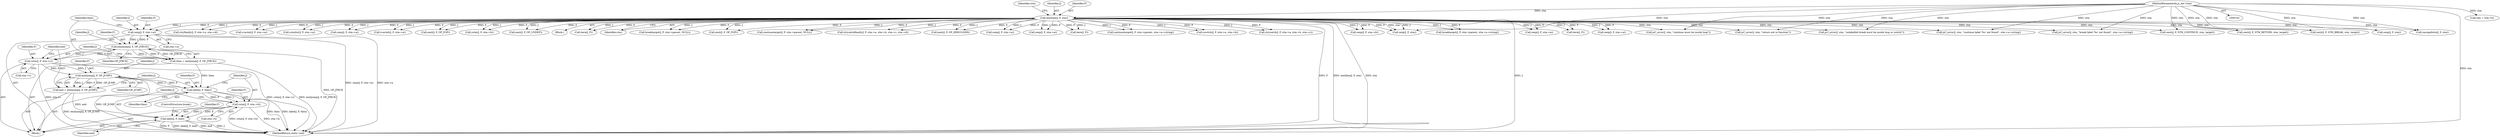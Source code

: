 digraph "0_ghostscript_5008105780c0b0182ea6eda83ad5598f225be3ee@pointer" {
"1000159" [label="(Call,cexp(J, F, stm->a))"];
"1000111" [label="(Call,emitline(J, F, stm))"];
"1000104" [label="(MethodParameterIn,js_Ast *stm)"];
"1000167" [label="(Call,emitjump(J, F, OP_JTRUE))"];
"1000165" [label="(Call,then = emitjump(J, F, OP_JTRUE))"];
"1000183" [label="(Call,label(J, F, then))"];
"1000187" [label="(Call,cstm(J, F, stm->b))"];
"1000193" [label="(Call,label(J, F, end))"];
"1000171" [label="(Call,cstm(J, F, stm->c))"];
"1000179" [label="(Call,emitjump(J, F, OP_JUMP))"];
"1000177" [label="(Call,end = emitjump(J, F, OP_JUMP))"];
"1000158" [label="(Block,)"];
"1000602" [label="(Call,cexit(J, F, STM_BREAK, stm, target))"];
"1000169" [label="(Identifier,F)"];
"1000414" [label="(Call,cexp(J, F, stm->b))"];
"1000525" [label="(Call,stm = stm->b)"];
"1000561" [label="(Call,breaktarget(J, F, stm->parent, stm->a->string))"];
"1000113" [label="(Identifier,F)"];
"1000199" [label="(Call,cexp(J, F, stm->a))"];
"1000264" [label="(Call,here(J, F))"];
"1000710" [label="(Call,jsC_error(J, stm, \"return not in function\"))"];
"1000172" [label="(Identifier,J)"];
"1000183" [label="(Call,label(J, F, then))"];
"1000738" [label="(Call,cexp(J, F, stm->a))"];
"1000339" [label="(Call,here(J, F))"];
"1000835" [label="(Call,cexp(J, F, stm))"];
"1000188" [label="(Identifier,J)"];
"1000803" [label="(Call,ctryfinally(J, F, stm->a, stm->d))"];
"1000187" [label="(Call,cstm(J, F, stm->b))"];
"1000194" [label="(Identifier,J)"];
"1000190" [label="(Call,stm->b)"];
"1000195" [label="(Identifier,F)"];
"1000178" [label="(Identifier,end)"];
"1000440" [label="(Call,cassignforin(J, F, stm))"];
"1000146" [label="(Call,cvarinit(J, F, stm->a))"];
"1000193" [label="(Call,label(J, F, end))"];
"1000174" [label="(Call,stm->c)"];
"1000185" [label="(Identifier,F)"];
"1000640" [label="(Call,jsC_error(J, stm, \"continue label '%s' not found\", stm->a->string))"];
"1000123" [label="(Call,cstmlist(J, F, stm->a))"];
"1000663" [label="(Call,jsC_error(J, stm, \"continue must be inside loop\"))"];
"1000177" [label="(Call,end = emitjump(J, F, OP_JUMP))"];
"1000182" [label="(Identifier,OP_JUMP)"];
"1000179" [label="(Call,emitjump(J, F, OP_JUMP))"];
"1000327" [label="(Call,cexp(J, F, stm->a))"];
"1000181" [label="(Identifier,F)"];
"1000314" [label="(Call,cvarinit(J, F, stm->a))"];
"1000598" [label="(Call,jsC_error(J, stm, \"unlabelled break must be inside loop or switch\"))"];
"1000171" [label="(Call,cstm(J, F, stm->c))"];
"1000162" [label="(Call,stm->a)"];
"1000825" [label="(Call,emit(J, F, OP_POP))"];
"1000513" [label="(Call,cstm(J, F, stm->b))"];
"1000104" [label="(MethodParameterIn,js_Ast *stm)"];
"1000575" [label="(Call,jsC_error(J, stm, \"break label '%s' not found\", stm->a->string))"];
"1000111" [label="(Call,emitline(J, F, stm))"];
"1000695" [label="(Call,emit(J, F, OP_UNDEF))"];
"1000165" [label="(Call,then = emitjump(J, F, OP_JTRUE))"];
"1000168" [label="(Identifier,J)"];
"1000105" [label="(Block,)"];
"1000225" [label="(Call,here(J, F))"];
"1000189" [label="(Identifier,F)"];
"1000844" [label="(MethodReturn,static void)"];
"1000114" [label="(Identifier,stm)"];
"1000159" [label="(Call,cexp(J, F, stm->a))"];
"1000173" [label="(Identifier,F)"];
"1000588" [label="(Call,breaktarget(J, F, stm->parent, NULL))"];
"1000161" [label="(Identifier,F)"];
"1000170" [label="(Identifier,OP_JTRUE)"];
"1000166" [label="(Identifier,then)"];
"1000136" [label="(Call,emit(J, F, OP_POP))"];
"1000667" [label="(Call,cexit(J, F, STM_CONTINUE, stm, target))"];
"1000117" [label="(Identifier,stm)"];
"1000714" [label="(Call,cexit(J, F, STM_RETURN, stm, target))"];
"1000186" [label="(Identifier,then)"];
"1000653" [label="(Call,continuetarget(J, F, stm->parent, NULL))"];
"1000773" [label="(Call,ctrycatchfinally(J, F, stm->a, stm->b, stm->c, stm->d))"];
"1000180" [label="(Identifier,J)"];
"1000814" [label="(Call,emit(J, F, OP_DEBUGGER))"];
"1000221" [label="(ControlStructure,break;)"];
"1000726" [label="(Call,cexp(J, F, stm->a))"];
"1000688" [label="(Call,cexp(J, F, stm->a))"];
"1000626" [label="(Call,continuetarget(J, F, stm->parent, stm->a->string))"];
"1000196" [label="(Identifier,end)"];
"1000160" [label="(Identifier,J)"];
"1000112" [label="(Identifier,J)"];
"1000167" [label="(Call,emitjump(J, F, OP_JTRUE))"];
"1000492" [label="(Call,cswitch(J, F, stm->a, stm->b))"];
"1000789" [label="(Call,ctrycatch(J, F, stm->a, stm->b, stm->c))"];
"1000829" [label="(Call,cexp(J, F, stm))"];
"1000184" [label="(Identifier,J)"];
"1000159" -> "1000158"  [label="AST: "];
"1000159" -> "1000162"  [label="CFG: "];
"1000160" -> "1000159"  [label="AST: "];
"1000161" -> "1000159"  [label="AST: "];
"1000162" -> "1000159"  [label="AST: "];
"1000166" -> "1000159"  [label="CFG: "];
"1000159" -> "1000844"  [label="DDG: cexp(J, F, stm->a)"];
"1000159" -> "1000844"  [label="DDG: stm->a"];
"1000111" -> "1000159"  [label="DDG: J"];
"1000111" -> "1000159"  [label="DDG: F"];
"1000159" -> "1000167"  [label="DDG: J"];
"1000159" -> "1000167"  [label="DDG: F"];
"1000111" -> "1000105"  [label="AST: "];
"1000111" -> "1000114"  [label="CFG: "];
"1000112" -> "1000111"  [label="AST: "];
"1000113" -> "1000111"  [label="AST: "];
"1000114" -> "1000111"  [label="AST: "];
"1000117" -> "1000111"  [label="CFG: "];
"1000111" -> "1000844"  [label="DDG: stm"];
"1000111" -> "1000844"  [label="DDG: J"];
"1000111" -> "1000844"  [label="DDG: F"];
"1000111" -> "1000844"  [label="DDG: emitline(J, F, stm)"];
"1000104" -> "1000111"  [label="DDG: stm"];
"1000111" -> "1000123"  [label="DDG: J"];
"1000111" -> "1000123"  [label="DDG: F"];
"1000111" -> "1000136"  [label="DDG: J"];
"1000111" -> "1000136"  [label="DDG: F"];
"1000111" -> "1000146"  [label="DDG: J"];
"1000111" -> "1000146"  [label="DDG: F"];
"1000111" -> "1000199"  [label="DDG: J"];
"1000111" -> "1000199"  [label="DDG: F"];
"1000111" -> "1000225"  [label="DDG: J"];
"1000111" -> "1000225"  [label="DDG: F"];
"1000111" -> "1000264"  [label="DDG: J"];
"1000111" -> "1000264"  [label="DDG: F"];
"1000111" -> "1000314"  [label="DDG: J"];
"1000111" -> "1000314"  [label="DDG: F"];
"1000111" -> "1000327"  [label="DDG: J"];
"1000111" -> "1000327"  [label="DDG: F"];
"1000111" -> "1000339"  [label="DDG: J"];
"1000111" -> "1000339"  [label="DDG: F"];
"1000111" -> "1000414"  [label="DDG: J"];
"1000111" -> "1000414"  [label="DDG: F"];
"1000111" -> "1000440"  [label="DDG: stm"];
"1000111" -> "1000492"  [label="DDG: J"];
"1000111" -> "1000492"  [label="DDG: F"];
"1000111" -> "1000513"  [label="DDG: J"];
"1000111" -> "1000513"  [label="DDG: F"];
"1000111" -> "1000561"  [label="DDG: J"];
"1000111" -> "1000561"  [label="DDG: F"];
"1000111" -> "1000575"  [label="DDG: stm"];
"1000111" -> "1000588"  [label="DDG: J"];
"1000111" -> "1000588"  [label="DDG: F"];
"1000111" -> "1000598"  [label="DDG: stm"];
"1000111" -> "1000602"  [label="DDG: stm"];
"1000111" -> "1000626"  [label="DDG: J"];
"1000111" -> "1000626"  [label="DDG: F"];
"1000111" -> "1000640"  [label="DDG: stm"];
"1000111" -> "1000653"  [label="DDG: J"];
"1000111" -> "1000653"  [label="DDG: F"];
"1000111" -> "1000663"  [label="DDG: stm"];
"1000111" -> "1000667"  [label="DDG: stm"];
"1000111" -> "1000688"  [label="DDG: J"];
"1000111" -> "1000688"  [label="DDG: F"];
"1000111" -> "1000695"  [label="DDG: J"];
"1000111" -> "1000695"  [label="DDG: F"];
"1000111" -> "1000710"  [label="DDG: stm"];
"1000111" -> "1000714"  [label="DDG: stm"];
"1000111" -> "1000726"  [label="DDG: J"];
"1000111" -> "1000726"  [label="DDG: F"];
"1000111" -> "1000738"  [label="DDG: J"];
"1000111" -> "1000738"  [label="DDG: F"];
"1000111" -> "1000773"  [label="DDG: J"];
"1000111" -> "1000773"  [label="DDG: F"];
"1000111" -> "1000789"  [label="DDG: J"];
"1000111" -> "1000789"  [label="DDG: F"];
"1000111" -> "1000803"  [label="DDG: J"];
"1000111" -> "1000803"  [label="DDG: F"];
"1000111" -> "1000814"  [label="DDG: J"];
"1000111" -> "1000814"  [label="DDG: F"];
"1000111" -> "1000825"  [label="DDG: J"];
"1000111" -> "1000825"  [label="DDG: F"];
"1000111" -> "1000829"  [label="DDG: stm"];
"1000111" -> "1000835"  [label="DDG: J"];
"1000111" -> "1000835"  [label="DDG: F"];
"1000111" -> "1000835"  [label="DDG: stm"];
"1000104" -> "1000102"  [label="AST: "];
"1000104" -> "1000844"  [label="DDG: stm"];
"1000104" -> "1000440"  [label="DDG: stm"];
"1000104" -> "1000525"  [label="DDG: stm"];
"1000104" -> "1000575"  [label="DDG: stm"];
"1000104" -> "1000598"  [label="DDG: stm"];
"1000104" -> "1000602"  [label="DDG: stm"];
"1000104" -> "1000640"  [label="DDG: stm"];
"1000104" -> "1000663"  [label="DDG: stm"];
"1000104" -> "1000667"  [label="DDG: stm"];
"1000104" -> "1000710"  [label="DDG: stm"];
"1000104" -> "1000714"  [label="DDG: stm"];
"1000104" -> "1000829"  [label="DDG: stm"];
"1000104" -> "1000835"  [label="DDG: stm"];
"1000167" -> "1000165"  [label="AST: "];
"1000167" -> "1000170"  [label="CFG: "];
"1000168" -> "1000167"  [label="AST: "];
"1000169" -> "1000167"  [label="AST: "];
"1000170" -> "1000167"  [label="AST: "];
"1000165" -> "1000167"  [label="CFG: "];
"1000167" -> "1000844"  [label="DDG: OP_JTRUE"];
"1000167" -> "1000165"  [label="DDG: J"];
"1000167" -> "1000165"  [label="DDG: F"];
"1000167" -> "1000165"  [label="DDG: OP_JTRUE"];
"1000167" -> "1000171"  [label="DDG: J"];
"1000167" -> "1000171"  [label="DDG: F"];
"1000165" -> "1000158"  [label="AST: "];
"1000166" -> "1000165"  [label="AST: "];
"1000172" -> "1000165"  [label="CFG: "];
"1000165" -> "1000844"  [label="DDG: emitjump(J, F, OP_JTRUE)"];
"1000165" -> "1000183"  [label="DDG: then"];
"1000183" -> "1000158"  [label="AST: "];
"1000183" -> "1000186"  [label="CFG: "];
"1000184" -> "1000183"  [label="AST: "];
"1000185" -> "1000183"  [label="AST: "];
"1000186" -> "1000183"  [label="AST: "];
"1000188" -> "1000183"  [label="CFG: "];
"1000183" -> "1000844"  [label="DDG: then"];
"1000183" -> "1000844"  [label="DDG: label(J, F, then)"];
"1000179" -> "1000183"  [label="DDG: J"];
"1000179" -> "1000183"  [label="DDG: F"];
"1000183" -> "1000187"  [label="DDG: J"];
"1000183" -> "1000187"  [label="DDG: F"];
"1000187" -> "1000158"  [label="AST: "];
"1000187" -> "1000190"  [label="CFG: "];
"1000188" -> "1000187"  [label="AST: "];
"1000189" -> "1000187"  [label="AST: "];
"1000190" -> "1000187"  [label="AST: "];
"1000194" -> "1000187"  [label="CFG: "];
"1000187" -> "1000844"  [label="DDG: cstm(J, F, stm->b)"];
"1000187" -> "1000844"  [label="DDG: stm->b"];
"1000187" -> "1000193"  [label="DDG: J"];
"1000187" -> "1000193"  [label="DDG: F"];
"1000193" -> "1000158"  [label="AST: "];
"1000193" -> "1000196"  [label="CFG: "];
"1000194" -> "1000193"  [label="AST: "];
"1000195" -> "1000193"  [label="AST: "];
"1000196" -> "1000193"  [label="AST: "];
"1000221" -> "1000193"  [label="CFG: "];
"1000193" -> "1000844"  [label="DDG: J"];
"1000193" -> "1000844"  [label="DDG: F"];
"1000193" -> "1000844"  [label="DDG: label(J, F, end)"];
"1000193" -> "1000844"  [label="DDG: end"];
"1000177" -> "1000193"  [label="DDG: end"];
"1000171" -> "1000158"  [label="AST: "];
"1000171" -> "1000174"  [label="CFG: "];
"1000172" -> "1000171"  [label="AST: "];
"1000173" -> "1000171"  [label="AST: "];
"1000174" -> "1000171"  [label="AST: "];
"1000178" -> "1000171"  [label="CFG: "];
"1000171" -> "1000844"  [label="DDG: cstm(J, F, stm->c)"];
"1000171" -> "1000844"  [label="DDG: stm->c"];
"1000171" -> "1000179"  [label="DDG: J"];
"1000171" -> "1000179"  [label="DDG: F"];
"1000179" -> "1000177"  [label="AST: "];
"1000179" -> "1000182"  [label="CFG: "];
"1000180" -> "1000179"  [label="AST: "];
"1000181" -> "1000179"  [label="AST: "];
"1000182" -> "1000179"  [label="AST: "];
"1000177" -> "1000179"  [label="CFG: "];
"1000179" -> "1000844"  [label="DDG: OP_JUMP"];
"1000179" -> "1000177"  [label="DDG: J"];
"1000179" -> "1000177"  [label="DDG: F"];
"1000179" -> "1000177"  [label="DDG: OP_JUMP"];
"1000177" -> "1000158"  [label="AST: "];
"1000178" -> "1000177"  [label="AST: "];
"1000184" -> "1000177"  [label="CFG: "];
"1000177" -> "1000844"  [label="DDG: emitjump(J, F, OP_JUMP)"];
}
